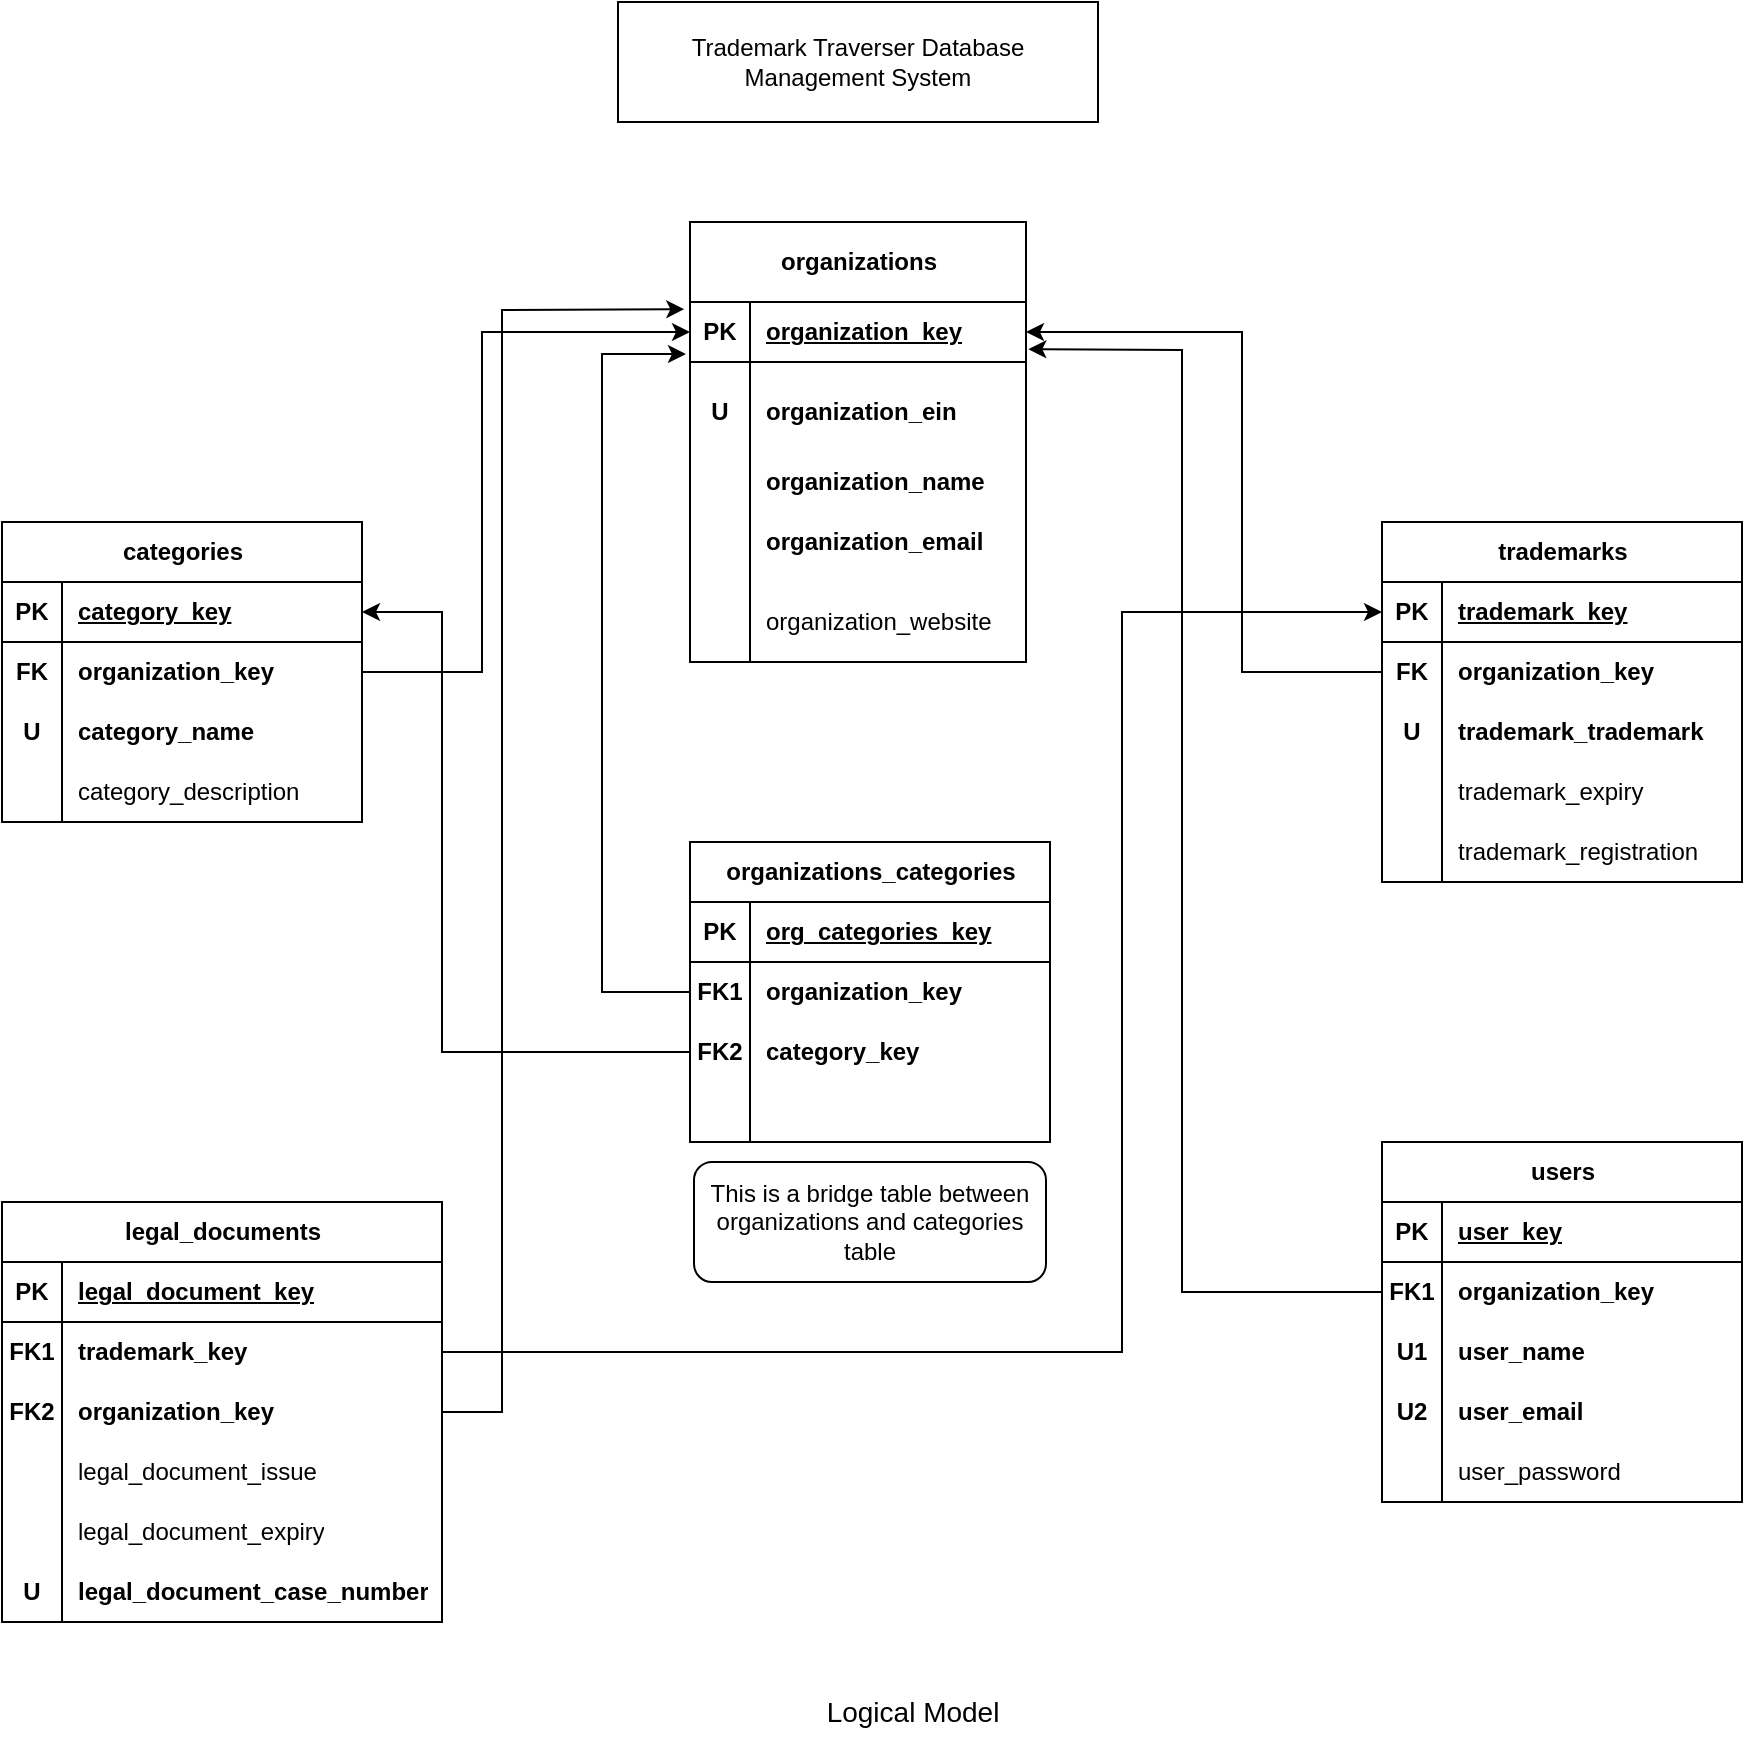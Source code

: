 <mxfile version="27.0.9">
  <diagram id="R2lEEEUBdFMjLlhIrx00" name="Page-1">
    <mxGraphModel dx="1892" dy="1822" grid="1" gridSize="10" guides="1" tooltips="1" connect="1" arrows="1" fold="1" page="1" pageScale="1" pageWidth="850" pageHeight="1100" math="0" shadow="0" extFonts="Permanent Marker^https://fonts.googleapis.com/css?family=Permanent+Marker">
      <root>
        <mxCell id="0" />
        <mxCell id="1" parent="0" />
        <mxCell id="5H9kCyLJGKi7YgLJ6Y4V-3" value="organizations" style="shape=table;startSize=40;container=1;collapsible=1;childLayout=tableLayout;fixedRows=1;rowLines=0;fontStyle=1;align=center;resizeLast=1;html=1;" parent="1" vertex="1">
          <mxGeometry x="294" y="10" width="168" height="220" as="geometry" />
        </mxCell>
        <mxCell id="5H9kCyLJGKi7YgLJ6Y4V-4" value="" style="shape=tableRow;horizontal=0;startSize=0;swimlaneHead=0;swimlaneBody=0;fillColor=none;collapsible=0;dropTarget=0;points=[[0,0.5],[1,0.5]];portConstraint=eastwest;top=0;left=0;right=0;bottom=1;" parent="5H9kCyLJGKi7YgLJ6Y4V-3" vertex="1">
          <mxGeometry y="40" width="168" height="30" as="geometry" />
        </mxCell>
        <mxCell id="5H9kCyLJGKi7YgLJ6Y4V-5" value="PK" style="shape=partialRectangle;connectable=0;fillColor=none;top=0;left=0;bottom=0;right=0;fontStyle=1;overflow=hidden;whiteSpace=wrap;html=1;" parent="5H9kCyLJGKi7YgLJ6Y4V-4" vertex="1">
          <mxGeometry width="30" height="30" as="geometry">
            <mxRectangle width="30" height="30" as="alternateBounds" />
          </mxGeometry>
        </mxCell>
        <mxCell id="5H9kCyLJGKi7YgLJ6Y4V-6" value="organization_key" style="shape=partialRectangle;connectable=0;fillColor=none;top=0;left=0;bottom=0;right=0;align=left;spacingLeft=6;fontStyle=5;overflow=hidden;whiteSpace=wrap;html=1;" parent="5H9kCyLJGKi7YgLJ6Y4V-4" vertex="1">
          <mxGeometry x="30" width="138" height="30" as="geometry">
            <mxRectangle width="138" height="30" as="alternateBounds" />
          </mxGeometry>
        </mxCell>
        <mxCell id="5H9kCyLJGKi7YgLJ6Y4V-7" value="" style="shape=tableRow;horizontal=0;startSize=0;swimlaneHead=0;swimlaneBody=0;fillColor=none;collapsible=0;dropTarget=0;points=[[0,0.5],[1,0.5]];portConstraint=eastwest;top=0;left=0;right=0;bottom=0;" parent="5H9kCyLJGKi7YgLJ6Y4V-3" vertex="1">
          <mxGeometry y="70" width="168" height="50" as="geometry" />
        </mxCell>
        <mxCell id="5H9kCyLJGKi7YgLJ6Y4V-8" value="&lt;b&gt;U&lt;/b&gt;" style="shape=partialRectangle;connectable=0;fillColor=none;top=0;left=0;bottom=0;right=0;editable=1;overflow=hidden;whiteSpace=wrap;html=1;" parent="5H9kCyLJGKi7YgLJ6Y4V-7" vertex="1">
          <mxGeometry width="30" height="50" as="geometry">
            <mxRectangle width="30" height="50" as="alternateBounds" />
          </mxGeometry>
        </mxCell>
        <mxCell id="5H9kCyLJGKi7YgLJ6Y4V-9" value="&lt;b&gt;organization_ein&lt;/b&gt;" style="shape=partialRectangle;connectable=0;fillColor=none;top=0;left=0;bottom=0;right=0;align=left;spacingLeft=6;overflow=hidden;whiteSpace=wrap;html=1;" parent="5H9kCyLJGKi7YgLJ6Y4V-7" vertex="1">
          <mxGeometry x="30" width="138" height="50" as="geometry">
            <mxRectangle width="138" height="50" as="alternateBounds" />
          </mxGeometry>
        </mxCell>
        <mxCell id="5H9kCyLJGKi7YgLJ6Y4V-10" value="" style="shape=tableRow;horizontal=0;startSize=0;swimlaneHead=0;swimlaneBody=0;fillColor=none;collapsible=0;dropTarget=0;points=[[0,0.5],[1,0.5]];portConstraint=eastwest;top=0;left=0;right=0;bottom=0;" parent="5H9kCyLJGKi7YgLJ6Y4V-3" vertex="1">
          <mxGeometry y="120" width="168" height="20" as="geometry" />
        </mxCell>
        <mxCell id="5H9kCyLJGKi7YgLJ6Y4V-11" value="" style="shape=partialRectangle;connectable=0;fillColor=none;top=0;left=0;bottom=0;right=0;editable=1;overflow=hidden;whiteSpace=wrap;html=1;" parent="5H9kCyLJGKi7YgLJ6Y4V-10" vertex="1">
          <mxGeometry width="30" height="20" as="geometry">
            <mxRectangle width="30" height="20" as="alternateBounds" />
          </mxGeometry>
        </mxCell>
        <mxCell id="5H9kCyLJGKi7YgLJ6Y4V-12" value="&lt;b&gt;organization_name&lt;/b&gt;" style="shape=partialRectangle;connectable=0;fillColor=none;top=0;left=0;bottom=0;right=0;align=left;spacingLeft=6;overflow=hidden;whiteSpace=wrap;html=1;" parent="5H9kCyLJGKi7YgLJ6Y4V-10" vertex="1">
          <mxGeometry x="30" width="138" height="20" as="geometry">
            <mxRectangle width="138" height="20" as="alternateBounds" />
          </mxGeometry>
        </mxCell>
        <mxCell id="5H9kCyLJGKi7YgLJ6Y4V-13" value="" style="shape=tableRow;horizontal=0;startSize=0;swimlaneHead=0;swimlaneBody=0;fillColor=none;collapsible=0;dropTarget=0;points=[[0,0.5],[1,0.5]];portConstraint=eastwest;top=0;left=0;right=0;bottom=0;" parent="5H9kCyLJGKi7YgLJ6Y4V-3" vertex="1">
          <mxGeometry y="140" width="168" height="40" as="geometry" />
        </mxCell>
        <mxCell id="5H9kCyLJGKi7YgLJ6Y4V-14" value="" style="shape=partialRectangle;connectable=0;fillColor=none;top=0;left=0;bottom=0;right=0;editable=1;overflow=hidden;whiteSpace=wrap;html=1;" parent="5H9kCyLJGKi7YgLJ6Y4V-13" vertex="1">
          <mxGeometry width="30" height="40" as="geometry">
            <mxRectangle width="30" height="40" as="alternateBounds" />
          </mxGeometry>
        </mxCell>
        <mxCell id="5H9kCyLJGKi7YgLJ6Y4V-15" value="&lt;b&gt;organization_email&lt;/b&gt;" style="shape=partialRectangle;connectable=0;fillColor=none;top=0;left=0;bottom=0;right=0;align=left;spacingLeft=6;overflow=hidden;whiteSpace=wrap;html=1;" parent="5H9kCyLJGKi7YgLJ6Y4V-13" vertex="1">
          <mxGeometry x="30" width="138" height="40" as="geometry">
            <mxRectangle width="138" height="40" as="alternateBounds" />
          </mxGeometry>
        </mxCell>
        <mxCell id="lF0FGt7JmG1cCGGJknE5-15" value="" style="shape=tableRow;horizontal=0;startSize=0;swimlaneHead=0;swimlaneBody=0;fillColor=none;collapsible=0;dropTarget=0;points=[[0,0.5],[1,0.5]];portConstraint=eastwest;top=0;left=0;right=0;bottom=0;" parent="5H9kCyLJGKi7YgLJ6Y4V-3" vertex="1">
          <mxGeometry y="180" width="168" height="40" as="geometry" />
        </mxCell>
        <mxCell id="lF0FGt7JmG1cCGGJknE5-16" value="" style="shape=partialRectangle;connectable=0;fillColor=none;top=0;left=0;bottom=0;right=0;editable=1;overflow=hidden;whiteSpace=wrap;html=1;" parent="lF0FGt7JmG1cCGGJknE5-15" vertex="1">
          <mxGeometry width="30" height="40" as="geometry">
            <mxRectangle width="30" height="40" as="alternateBounds" />
          </mxGeometry>
        </mxCell>
        <mxCell id="lF0FGt7JmG1cCGGJknE5-17" value="organization_website" style="shape=partialRectangle;connectable=0;fillColor=none;top=0;left=0;bottom=0;right=0;align=left;spacingLeft=6;overflow=hidden;whiteSpace=wrap;html=1;" parent="lF0FGt7JmG1cCGGJknE5-15" vertex="1">
          <mxGeometry x="30" width="138" height="40" as="geometry">
            <mxRectangle width="138" height="40" as="alternateBounds" />
          </mxGeometry>
        </mxCell>
        <mxCell id="5H9kCyLJGKi7YgLJ6Y4V-16" value="trademarks" style="shape=table;startSize=30;container=1;collapsible=1;childLayout=tableLayout;fixedRows=1;rowLines=0;fontStyle=1;align=center;resizeLast=1;html=1;" parent="1" vertex="1">
          <mxGeometry x="640" y="160" width="180" height="180" as="geometry" />
        </mxCell>
        <mxCell id="5H9kCyLJGKi7YgLJ6Y4V-17" value="" style="shape=tableRow;horizontal=0;startSize=0;swimlaneHead=0;swimlaneBody=0;fillColor=none;collapsible=0;dropTarget=0;points=[[0,0.5],[1,0.5]];portConstraint=eastwest;top=0;left=0;right=0;bottom=1;" parent="5H9kCyLJGKi7YgLJ6Y4V-16" vertex="1">
          <mxGeometry y="30" width="180" height="30" as="geometry" />
        </mxCell>
        <mxCell id="5H9kCyLJGKi7YgLJ6Y4V-18" value="PK" style="shape=partialRectangle;connectable=0;fillColor=none;top=0;left=0;bottom=0;right=0;fontStyle=1;overflow=hidden;whiteSpace=wrap;html=1;" parent="5H9kCyLJGKi7YgLJ6Y4V-17" vertex="1">
          <mxGeometry width="30" height="30" as="geometry">
            <mxRectangle width="30" height="30" as="alternateBounds" />
          </mxGeometry>
        </mxCell>
        <mxCell id="5H9kCyLJGKi7YgLJ6Y4V-19" value="trademark_key" style="shape=partialRectangle;connectable=0;fillColor=none;top=0;left=0;bottom=0;right=0;align=left;spacingLeft=6;fontStyle=5;overflow=hidden;whiteSpace=wrap;html=1;" parent="5H9kCyLJGKi7YgLJ6Y4V-17" vertex="1">
          <mxGeometry x="30" width="150" height="30" as="geometry">
            <mxRectangle width="150" height="30" as="alternateBounds" />
          </mxGeometry>
        </mxCell>
        <mxCell id="5H9kCyLJGKi7YgLJ6Y4V-20" value="" style="shape=tableRow;horizontal=0;startSize=0;swimlaneHead=0;swimlaneBody=0;fillColor=none;collapsible=0;dropTarget=0;points=[[0,0.5],[1,0.5]];portConstraint=eastwest;top=0;left=0;right=0;bottom=0;" parent="5H9kCyLJGKi7YgLJ6Y4V-16" vertex="1">
          <mxGeometry y="60" width="180" height="30" as="geometry" />
        </mxCell>
        <mxCell id="5H9kCyLJGKi7YgLJ6Y4V-21" value="&lt;b&gt;FK&lt;/b&gt;" style="shape=partialRectangle;connectable=0;fillColor=none;top=0;left=0;bottom=0;right=0;editable=1;overflow=hidden;whiteSpace=wrap;html=1;" parent="5H9kCyLJGKi7YgLJ6Y4V-20" vertex="1">
          <mxGeometry width="30" height="30" as="geometry">
            <mxRectangle width="30" height="30" as="alternateBounds" />
          </mxGeometry>
        </mxCell>
        <mxCell id="5H9kCyLJGKi7YgLJ6Y4V-22" value="&lt;b&gt;organization_key&lt;/b&gt;" style="shape=partialRectangle;connectable=0;fillColor=none;top=0;left=0;bottom=0;right=0;align=left;spacingLeft=6;overflow=hidden;whiteSpace=wrap;html=1;" parent="5H9kCyLJGKi7YgLJ6Y4V-20" vertex="1">
          <mxGeometry x="30" width="150" height="30" as="geometry">
            <mxRectangle width="150" height="30" as="alternateBounds" />
          </mxGeometry>
        </mxCell>
        <mxCell id="5H9kCyLJGKi7YgLJ6Y4V-23" value="" style="shape=tableRow;horizontal=0;startSize=0;swimlaneHead=0;swimlaneBody=0;fillColor=none;collapsible=0;dropTarget=0;points=[[0,0.5],[1,0.5]];portConstraint=eastwest;top=0;left=0;right=0;bottom=0;" parent="5H9kCyLJGKi7YgLJ6Y4V-16" vertex="1">
          <mxGeometry y="90" width="180" height="30" as="geometry" />
        </mxCell>
        <mxCell id="5H9kCyLJGKi7YgLJ6Y4V-24" value="&lt;b&gt;U&lt;/b&gt;" style="shape=partialRectangle;connectable=0;fillColor=none;top=0;left=0;bottom=0;right=0;editable=1;overflow=hidden;whiteSpace=wrap;html=1;" parent="5H9kCyLJGKi7YgLJ6Y4V-23" vertex="1">
          <mxGeometry width="30" height="30" as="geometry">
            <mxRectangle width="30" height="30" as="alternateBounds" />
          </mxGeometry>
        </mxCell>
        <mxCell id="5H9kCyLJGKi7YgLJ6Y4V-25" value="&lt;b&gt;trademark_trademark&lt;/b&gt;" style="shape=partialRectangle;connectable=0;fillColor=none;top=0;left=0;bottom=0;right=0;align=left;spacingLeft=6;overflow=hidden;whiteSpace=wrap;html=1;" parent="5H9kCyLJGKi7YgLJ6Y4V-23" vertex="1">
          <mxGeometry x="30" width="150" height="30" as="geometry">
            <mxRectangle width="150" height="30" as="alternateBounds" />
          </mxGeometry>
        </mxCell>
        <mxCell id="5H9kCyLJGKi7YgLJ6Y4V-26" value="" style="shape=tableRow;horizontal=0;startSize=0;swimlaneHead=0;swimlaneBody=0;fillColor=none;collapsible=0;dropTarget=0;points=[[0,0.5],[1,0.5]];portConstraint=eastwest;top=0;left=0;right=0;bottom=0;" parent="5H9kCyLJGKi7YgLJ6Y4V-16" vertex="1">
          <mxGeometry y="120" width="180" height="30" as="geometry" />
        </mxCell>
        <mxCell id="5H9kCyLJGKi7YgLJ6Y4V-27" value="" style="shape=partialRectangle;connectable=0;fillColor=none;top=0;left=0;bottom=0;right=0;editable=1;overflow=hidden;whiteSpace=wrap;html=1;" parent="5H9kCyLJGKi7YgLJ6Y4V-26" vertex="1">
          <mxGeometry width="30" height="30" as="geometry">
            <mxRectangle width="30" height="30" as="alternateBounds" />
          </mxGeometry>
        </mxCell>
        <mxCell id="5H9kCyLJGKi7YgLJ6Y4V-28" value="trademark_expiry" style="shape=partialRectangle;connectable=0;fillColor=none;top=0;left=0;bottom=0;right=0;align=left;spacingLeft=6;overflow=hidden;whiteSpace=wrap;html=1;" parent="5H9kCyLJGKi7YgLJ6Y4V-26" vertex="1">
          <mxGeometry x="30" width="150" height="30" as="geometry">
            <mxRectangle width="150" height="30" as="alternateBounds" />
          </mxGeometry>
        </mxCell>
        <mxCell id="lF0FGt7JmG1cCGGJknE5-21" value="" style="shape=tableRow;horizontal=0;startSize=0;swimlaneHead=0;swimlaneBody=0;fillColor=none;collapsible=0;dropTarget=0;points=[[0,0.5],[1,0.5]];portConstraint=eastwest;top=0;left=0;right=0;bottom=0;" parent="5H9kCyLJGKi7YgLJ6Y4V-16" vertex="1">
          <mxGeometry y="150" width="180" height="30" as="geometry" />
        </mxCell>
        <mxCell id="lF0FGt7JmG1cCGGJknE5-22" value="" style="shape=partialRectangle;connectable=0;fillColor=none;top=0;left=0;bottom=0;right=0;editable=1;overflow=hidden;whiteSpace=wrap;html=1;" parent="lF0FGt7JmG1cCGGJknE5-21" vertex="1">
          <mxGeometry width="30" height="30" as="geometry">
            <mxRectangle width="30" height="30" as="alternateBounds" />
          </mxGeometry>
        </mxCell>
        <mxCell id="lF0FGt7JmG1cCGGJknE5-23" value="trademark_registration" style="shape=partialRectangle;connectable=0;fillColor=none;top=0;left=0;bottom=0;right=0;align=left;spacingLeft=6;overflow=hidden;whiteSpace=wrap;html=1;" parent="lF0FGt7JmG1cCGGJknE5-21" vertex="1">
          <mxGeometry x="30" width="150" height="30" as="geometry">
            <mxRectangle width="150" height="30" as="alternateBounds" />
          </mxGeometry>
        </mxCell>
        <mxCell id="5H9kCyLJGKi7YgLJ6Y4V-43" value="legal_documents" style="shape=table;startSize=30;container=1;collapsible=1;childLayout=tableLayout;fixedRows=1;rowLines=0;fontStyle=1;align=center;resizeLast=1;html=1;" parent="1" vertex="1">
          <mxGeometry x="-50" y="500" width="220" height="210" as="geometry" />
        </mxCell>
        <mxCell id="5H9kCyLJGKi7YgLJ6Y4V-44" value="" style="shape=tableRow;horizontal=0;startSize=0;swimlaneHead=0;swimlaneBody=0;fillColor=none;collapsible=0;dropTarget=0;points=[[0,0.5],[1,0.5]];portConstraint=eastwest;top=0;left=0;right=0;bottom=1;" parent="5H9kCyLJGKi7YgLJ6Y4V-43" vertex="1">
          <mxGeometry y="30" width="220" height="30" as="geometry" />
        </mxCell>
        <mxCell id="5H9kCyLJGKi7YgLJ6Y4V-45" value="PK" style="shape=partialRectangle;connectable=0;fillColor=none;top=0;left=0;bottom=0;right=0;fontStyle=1;overflow=hidden;whiteSpace=wrap;html=1;" parent="5H9kCyLJGKi7YgLJ6Y4V-44" vertex="1">
          <mxGeometry width="30" height="30" as="geometry">
            <mxRectangle width="30" height="30" as="alternateBounds" />
          </mxGeometry>
        </mxCell>
        <mxCell id="5H9kCyLJGKi7YgLJ6Y4V-46" value="legal_document_key" style="shape=partialRectangle;connectable=0;fillColor=none;top=0;left=0;bottom=0;right=0;align=left;spacingLeft=6;fontStyle=5;overflow=hidden;whiteSpace=wrap;html=1;" parent="5H9kCyLJGKi7YgLJ6Y4V-44" vertex="1">
          <mxGeometry x="30" width="190" height="30" as="geometry">
            <mxRectangle width="190" height="30" as="alternateBounds" />
          </mxGeometry>
        </mxCell>
        <mxCell id="5H9kCyLJGKi7YgLJ6Y4V-47" value="" style="shape=tableRow;horizontal=0;startSize=0;swimlaneHead=0;swimlaneBody=0;fillColor=none;collapsible=0;dropTarget=0;points=[[0,0.5],[1,0.5]];portConstraint=eastwest;top=0;left=0;right=0;bottom=0;" parent="5H9kCyLJGKi7YgLJ6Y4V-43" vertex="1">
          <mxGeometry y="60" width="220" height="30" as="geometry" />
        </mxCell>
        <mxCell id="5H9kCyLJGKi7YgLJ6Y4V-48" value="&lt;b&gt;FK1&lt;/b&gt;" style="shape=partialRectangle;connectable=0;fillColor=none;top=0;left=0;bottom=0;right=0;editable=1;overflow=hidden;whiteSpace=wrap;html=1;" parent="5H9kCyLJGKi7YgLJ6Y4V-47" vertex="1">
          <mxGeometry width="30" height="30" as="geometry">
            <mxRectangle width="30" height="30" as="alternateBounds" />
          </mxGeometry>
        </mxCell>
        <mxCell id="5H9kCyLJGKi7YgLJ6Y4V-49" value="&lt;b&gt;trademark_key&lt;/b&gt;" style="shape=partialRectangle;connectable=0;fillColor=none;top=0;left=0;bottom=0;right=0;align=left;spacingLeft=6;overflow=hidden;whiteSpace=wrap;html=1;" parent="5H9kCyLJGKi7YgLJ6Y4V-47" vertex="1">
          <mxGeometry x="30" width="190" height="30" as="geometry">
            <mxRectangle width="190" height="30" as="alternateBounds" />
          </mxGeometry>
        </mxCell>
        <mxCell id="5H9kCyLJGKi7YgLJ6Y4V-50" value="" style="shape=tableRow;horizontal=0;startSize=0;swimlaneHead=0;swimlaneBody=0;fillColor=none;collapsible=0;dropTarget=0;points=[[0,0.5],[1,0.5]];portConstraint=eastwest;top=0;left=0;right=0;bottom=0;" parent="5H9kCyLJGKi7YgLJ6Y4V-43" vertex="1">
          <mxGeometry y="90" width="220" height="30" as="geometry" />
        </mxCell>
        <mxCell id="5H9kCyLJGKi7YgLJ6Y4V-51" value="&lt;b&gt;FK2&lt;/b&gt;" style="shape=partialRectangle;connectable=0;fillColor=none;top=0;left=0;bottom=0;right=0;editable=1;overflow=hidden;whiteSpace=wrap;html=1;" parent="5H9kCyLJGKi7YgLJ6Y4V-50" vertex="1">
          <mxGeometry width="30" height="30" as="geometry">
            <mxRectangle width="30" height="30" as="alternateBounds" />
          </mxGeometry>
        </mxCell>
        <mxCell id="5H9kCyLJGKi7YgLJ6Y4V-52" value="&lt;b&gt;organization_key&lt;/b&gt;" style="shape=partialRectangle;connectable=0;fillColor=none;top=0;left=0;bottom=0;right=0;align=left;spacingLeft=6;overflow=hidden;whiteSpace=wrap;html=1;" parent="5H9kCyLJGKi7YgLJ6Y4V-50" vertex="1">
          <mxGeometry x="30" width="190" height="30" as="geometry">
            <mxRectangle width="190" height="30" as="alternateBounds" />
          </mxGeometry>
        </mxCell>
        <mxCell id="5H9kCyLJGKi7YgLJ6Y4V-53" value="" style="shape=tableRow;horizontal=0;startSize=0;swimlaneHead=0;swimlaneBody=0;fillColor=none;collapsible=0;dropTarget=0;points=[[0,0.5],[1,0.5]];portConstraint=eastwest;top=0;left=0;right=0;bottom=0;" parent="5H9kCyLJGKi7YgLJ6Y4V-43" vertex="1">
          <mxGeometry y="120" width="220" height="30" as="geometry" />
        </mxCell>
        <mxCell id="5H9kCyLJGKi7YgLJ6Y4V-54" value="" style="shape=partialRectangle;connectable=0;fillColor=none;top=0;left=0;bottom=0;right=0;editable=1;overflow=hidden;whiteSpace=wrap;html=1;" parent="5H9kCyLJGKi7YgLJ6Y4V-53" vertex="1">
          <mxGeometry width="30" height="30" as="geometry">
            <mxRectangle width="30" height="30" as="alternateBounds" />
          </mxGeometry>
        </mxCell>
        <mxCell id="5H9kCyLJGKi7YgLJ6Y4V-55" value="legal_document_issue" style="shape=partialRectangle;connectable=0;fillColor=none;top=0;left=0;bottom=0;right=0;align=left;spacingLeft=6;overflow=hidden;whiteSpace=wrap;html=1;" parent="5H9kCyLJGKi7YgLJ6Y4V-53" vertex="1">
          <mxGeometry x="30" width="190" height="30" as="geometry">
            <mxRectangle width="190" height="30" as="alternateBounds" />
          </mxGeometry>
        </mxCell>
        <mxCell id="6gpKCG759kjYmnY9lO6o-4" value="" style="shape=tableRow;horizontal=0;startSize=0;swimlaneHead=0;swimlaneBody=0;fillColor=none;collapsible=0;dropTarget=0;points=[[0,0.5],[1,0.5]];portConstraint=eastwest;top=0;left=0;right=0;bottom=0;" parent="5H9kCyLJGKi7YgLJ6Y4V-43" vertex="1">
          <mxGeometry y="150" width="220" height="30" as="geometry" />
        </mxCell>
        <mxCell id="6gpKCG759kjYmnY9lO6o-5" value="" style="shape=partialRectangle;connectable=0;fillColor=none;top=0;left=0;bottom=0;right=0;editable=1;overflow=hidden;whiteSpace=wrap;html=1;" parent="6gpKCG759kjYmnY9lO6o-4" vertex="1">
          <mxGeometry width="30" height="30" as="geometry">
            <mxRectangle width="30" height="30" as="alternateBounds" />
          </mxGeometry>
        </mxCell>
        <mxCell id="6gpKCG759kjYmnY9lO6o-6" value="legal_document_expiry" style="shape=partialRectangle;connectable=0;fillColor=none;top=0;left=0;bottom=0;right=0;align=left;spacingLeft=6;overflow=hidden;whiteSpace=wrap;html=1;" parent="6gpKCG759kjYmnY9lO6o-4" vertex="1">
          <mxGeometry x="30" width="190" height="30" as="geometry">
            <mxRectangle width="190" height="30" as="alternateBounds" />
          </mxGeometry>
        </mxCell>
        <mxCell id="lF0FGt7JmG1cCGGJknE5-24" value="" style="shape=tableRow;horizontal=0;startSize=0;swimlaneHead=0;swimlaneBody=0;fillColor=none;collapsible=0;dropTarget=0;points=[[0,0.5],[1,0.5]];portConstraint=eastwest;top=0;left=0;right=0;bottom=0;" parent="5H9kCyLJGKi7YgLJ6Y4V-43" vertex="1">
          <mxGeometry y="180" width="220" height="30" as="geometry" />
        </mxCell>
        <mxCell id="lF0FGt7JmG1cCGGJknE5-25" value="U" style="shape=partialRectangle;connectable=0;fillColor=none;top=0;left=0;bottom=0;right=0;editable=1;overflow=hidden;whiteSpace=wrap;html=1;fontStyle=1" parent="lF0FGt7JmG1cCGGJknE5-24" vertex="1">
          <mxGeometry width="30" height="30" as="geometry">
            <mxRectangle width="30" height="30" as="alternateBounds" />
          </mxGeometry>
        </mxCell>
        <mxCell id="lF0FGt7JmG1cCGGJknE5-26" value="&lt;b&gt;legal_document_case_number&lt;/b&gt;" style="shape=partialRectangle;connectable=0;fillColor=none;top=0;left=0;bottom=0;right=0;align=left;spacingLeft=6;overflow=hidden;whiteSpace=wrap;html=1;" parent="lF0FGt7JmG1cCGGJknE5-24" vertex="1">
          <mxGeometry x="30" width="190" height="30" as="geometry">
            <mxRectangle width="190" height="30" as="alternateBounds" />
          </mxGeometry>
        </mxCell>
        <mxCell id="6gpKCG759kjYmnY9lO6o-7" value="categories" style="shape=table;startSize=30;container=1;collapsible=1;childLayout=tableLayout;fixedRows=1;rowLines=0;fontStyle=1;align=center;resizeLast=1;html=1;" parent="1" vertex="1">
          <mxGeometry x="-50" y="160" width="180" height="150" as="geometry" />
        </mxCell>
        <mxCell id="6gpKCG759kjYmnY9lO6o-8" value="" style="shape=tableRow;horizontal=0;startSize=0;swimlaneHead=0;swimlaneBody=0;fillColor=none;collapsible=0;dropTarget=0;points=[[0,0.5],[1,0.5]];portConstraint=eastwest;top=0;left=0;right=0;bottom=1;" parent="6gpKCG759kjYmnY9lO6o-7" vertex="1">
          <mxGeometry y="30" width="180" height="30" as="geometry" />
        </mxCell>
        <mxCell id="6gpKCG759kjYmnY9lO6o-9" value="PK" style="shape=partialRectangle;connectable=0;fillColor=none;top=0;left=0;bottom=0;right=0;fontStyle=1;overflow=hidden;whiteSpace=wrap;html=1;" parent="6gpKCG759kjYmnY9lO6o-8" vertex="1">
          <mxGeometry width="30" height="30" as="geometry">
            <mxRectangle width="30" height="30" as="alternateBounds" />
          </mxGeometry>
        </mxCell>
        <mxCell id="6gpKCG759kjYmnY9lO6o-10" value="category_key" style="shape=partialRectangle;connectable=0;fillColor=none;top=0;left=0;bottom=0;right=0;align=left;spacingLeft=6;fontStyle=5;overflow=hidden;whiteSpace=wrap;html=1;" parent="6gpKCG759kjYmnY9lO6o-8" vertex="1">
          <mxGeometry x="30" width="150" height="30" as="geometry">
            <mxRectangle width="150" height="30" as="alternateBounds" />
          </mxGeometry>
        </mxCell>
        <mxCell id="6gpKCG759kjYmnY9lO6o-11" value="" style="shape=tableRow;horizontal=0;startSize=0;swimlaneHead=0;swimlaneBody=0;fillColor=none;collapsible=0;dropTarget=0;points=[[0,0.5],[1,0.5]];portConstraint=eastwest;top=0;left=0;right=0;bottom=0;" parent="6gpKCG759kjYmnY9lO6o-7" vertex="1">
          <mxGeometry y="60" width="180" height="30" as="geometry" />
        </mxCell>
        <mxCell id="6gpKCG759kjYmnY9lO6o-12" value="&lt;b&gt;FK&lt;/b&gt;" style="shape=partialRectangle;connectable=0;fillColor=none;top=0;left=0;bottom=0;right=0;editable=1;overflow=hidden;whiteSpace=wrap;html=1;" parent="6gpKCG759kjYmnY9lO6o-11" vertex="1">
          <mxGeometry width="30" height="30" as="geometry">
            <mxRectangle width="30" height="30" as="alternateBounds" />
          </mxGeometry>
        </mxCell>
        <mxCell id="6gpKCG759kjYmnY9lO6o-13" value="&lt;b&gt;organization_key&lt;/b&gt;" style="shape=partialRectangle;connectable=0;fillColor=none;top=0;left=0;bottom=0;right=0;align=left;spacingLeft=6;overflow=hidden;whiteSpace=wrap;html=1;" parent="6gpKCG759kjYmnY9lO6o-11" vertex="1">
          <mxGeometry x="30" width="150" height="30" as="geometry">
            <mxRectangle width="150" height="30" as="alternateBounds" />
          </mxGeometry>
        </mxCell>
        <mxCell id="6gpKCG759kjYmnY9lO6o-14" value="" style="shape=tableRow;horizontal=0;startSize=0;swimlaneHead=0;swimlaneBody=0;fillColor=none;collapsible=0;dropTarget=0;points=[[0,0.5],[1,0.5]];portConstraint=eastwest;top=0;left=0;right=0;bottom=0;" parent="6gpKCG759kjYmnY9lO6o-7" vertex="1">
          <mxGeometry y="90" width="180" height="30" as="geometry" />
        </mxCell>
        <mxCell id="6gpKCG759kjYmnY9lO6o-15" value="&lt;b&gt;U&lt;/b&gt;" style="shape=partialRectangle;connectable=0;fillColor=none;top=0;left=0;bottom=0;right=0;editable=1;overflow=hidden;whiteSpace=wrap;html=1;" parent="6gpKCG759kjYmnY9lO6o-14" vertex="1">
          <mxGeometry width="30" height="30" as="geometry">
            <mxRectangle width="30" height="30" as="alternateBounds" />
          </mxGeometry>
        </mxCell>
        <mxCell id="6gpKCG759kjYmnY9lO6o-16" value="&lt;b&gt;category_name&lt;/b&gt;" style="shape=partialRectangle;connectable=0;fillColor=none;top=0;left=0;bottom=0;right=0;align=left;spacingLeft=6;overflow=hidden;whiteSpace=wrap;html=1;" parent="6gpKCG759kjYmnY9lO6o-14" vertex="1">
          <mxGeometry x="30" width="150" height="30" as="geometry">
            <mxRectangle width="150" height="30" as="alternateBounds" />
          </mxGeometry>
        </mxCell>
        <mxCell id="6gpKCG759kjYmnY9lO6o-17" value="" style="shape=tableRow;horizontal=0;startSize=0;swimlaneHead=0;swimlaneBody=0;fillColor=none;collapsible=0;dropTarget=0;points=[[0,0.5],[1,0.5]];portConstraint=eastwest;top=0;left=0;right=0;bottom=0;" parent="6gpKCG759kjYmnY9lO6o-7" vertex="1">
          <mxGeometry y="120" width="180" height="30" as="geometry" />
        </mxCell>
        <mxCell id="6gpKCG759kjYmnY9lO6o-18" value="" style="shape=partialRectangle;connectable=0;fillColor=none;top=0;left=0;bottom=0;right=0;editable=1;overflow=hidden;whiteSpace=wrap;html=1;" parent="6gpKCG759kjYmnY9lO6o-17" vertex="1">
          <mxGeometry width="30" height="30" as="geometry">
            <mxRectangle width="30" height="30" as="alternateBounds" />
          </mxGeometry>
        </mxCell>
        <mxCell id="6gpKCG759kjYmnY9lO6o-19" value="category_description" style="shape=partialRectangle;connectable=0;fillColor=none;top=0;left=0;bottom=0;right=0;align=left;spacingLeft=6;overflow=hidden;whiteSpace=wrap;html=1;" parent="6gpKCG759kjYmnY9lO6o-17" vertex="1">
          <mxGeometry x="30" width="150" height="30" as="geometry">
            <mxRectangle width="150" height="30" as="alternateBounds" />
          </mxGeometry>
        </mxCell>
        <mxCell id="6gpKCG759kjYmnY9lO6o-20" value="users" style="shape=table;startSize=30;container=1;collapsible=1;childLayout=tableLayout;fixedRows=1;rowLines=0;fontStyle=1;align=center;resizeLast=1;html=1;" parent="1" vertex="1">
          <mxGeometry x="640" y="470" width="180" height="180" as="geometry" />
        </mxCell>
        <mxCell id="6gpKCG759kjYmnY9lO6o-21" value="" style="shape=tableRow;horizontal=0;startSize=0;swimlaneHead=0;swimlaneBody=0;fillColor=none;collapsible=0;dropTarget=0;points=[[0,0.5],[1,0.5]];portConstraint=eastwest;top=0;left=0;right=0;bottom=1;" parent="6gpKCG759kjYmnY9lO6o-20" vertex="1">
          <mxGeometry y="30" width="180" height="30" as="geometry" />
        </mxCell>
        <mxCell id="6gpKCG759kjYmnY9lO6o-22" value="PK" style="shape=partialRectangle;connectable=0;fillColor=none;top=0;left=0;bottom=0;right=0;fontStyle=1;overflow=hidden;whiteSpace=wrap;html=1;" parent="6gpKCG759kjYmnY9lO6o-21" vertex="1">
          <mxGeometry width="30" height="30" as="geometry">
            <mxRectangle width="30" height="30" as="alternateBounds" />
          </mxGeometry>
        </mxCell>
        <mxCell id="6gpKCG759kjYmnY9lO6o-23" value="user_key" style="shape=partialRectangle;connectable=0;fillColor=none;top=0;left=0;bottom=0;right=0;align=left;spacingLeft=6;fontStyle=5;overflow=hidden;whiteSpace=wrap;html=1;" parent="6gpKCG759kjYmnY9lO6o-21" vertex="1">
          <mxGeometry x="30" width="150" height="30" as="geometry">
            <mxRectangle width="150" height="30" as="alternateBounds" />
          </mxGeometry>
        </mxCell>
        <mxCell id="6gpKCG759kjYmnY9lO6o-24" value="" style="shape=tableRow;horizontal=0;startSize=0;swimlaneHead=0;swimlaneBody=0;fillColor=none;collapsible=0;dropTarget=0;points=[[0,0.5],[1,0.5]];portConstraint=eastwest;top=0;left=0;right=0;bottom=0;" parent="6gpKCG759kjYmnY9lO6o-20" vertex="1">
          <mxGeometry y="60" width="180" height="30" as="geometry" />
        </mxCell>
        <mxCell id="6gpKCG759kjYmnY9lO6o-25" value="&lt;b&gt;FK1&lt;/b&gt;" style="shape=partialRectangle;connectable=0;fillColor=none;top=0;left=0;bottom=0;right=0;editable=1;overflow=hidden;whiteSpace=wrap;html=1;" parent="6gpKCG759kjYmnY9lO6o-24" vertex="1">
          <mxGeometry width="30" height="30" as="geometry">
            <mxRectangle width="30" height="30" as="alternateBounds" />
          </mxGeometry>
        </mxCell>
        <mxCell id="6gpKCG759kjYmnY9lO6o-26" value="&lt;b&gt;organization_key&lt;/b&gt;" style="shape=partialRectangle;connectable=0;fillColor=none;top=0;left=0;bottom=0;right=0;align=left;spacingLeft=6;overflow=hidden;whiteSpace=wrap;html=1;" parent="6gpKCG759kjYmnY9lO6o-24" vertex="1">
          <mxGeometry x="30" width="150" height="30" as="geometry">
            <mxRectangle width="150" height="30" as="alternateBounds" />
          </mxGeometry>
        </mxCell>
        <mxCell id="6gpKCG759kjYmnY9lO6o-27" value="" style="shape=tableRow;horizontal=0;startSize=0;swimlaneHead=0;swimlaneBody=0;fillColor=none;collapsible=0;dropTarget=0;points=[[0,0.5],[1,0.5]];portConstraint=eastwest;top=0;left=0;right=0;bottom=0;" parent="6gpKCG759kjYmnY9lO6o-20" vertex="1">
          <mxGeometry y="90" width="180" height="30" as="geometry" />
        </mxCell>
        <mxCell id="6gpKCG759kjYmnY9lO6o-28" value="U1" style="shape=partialRectangle;connectable=0;fillColor=none;top=0;left=0;bottom=0;right=0;editable=1;overflow=hidden;whiteSpace=wrap;html=1;fontStyle=1" parent="6gpKCG759kjYmnY9lO6o-27" vertex="1">
          <mxGeometry width="30" height="30" as="geometry">
            <mxRectangle width="30" height="30" as="alternateBounds" />
          </mxGeometry>
        </mxCell>
        <mxCell id="6gpKCG759kjYmnY9lO6o-29" value="&lt;b&gt;user_name&lt;/b&gt;" style="shape=partialRectangle;connectable=0;fillColor=none;top=0;left=0;bottom=0;right=0;align=left;spacingLeft=6;overflow=hidden;whiteSpace=wrap;html=1;" parent="6gpKCG759kjYmnY9lO6o-27" vertex="1">
          <mxGeometry x="30" width="150" height="30" as="geometry">
            <mxRectangle width="150" height="30" as="alternateBounds" />
          </mxGeometry>
        </mxCell>
        <mxCell id="6gpKCG759kjYmnY9lO6o-30" value="" style="shape=tableRow;horizontal=0;startSize=0;swimlaneHead=0;swimlaneBody=0;fillColor=none;collapsible=0;dropTarget=0;points=[[0,0.5],[1,0.5]];portConstraint=eastwest;top=0;left=0;right=0;bottom=0;" parent="6gpKCG759kjYmnY9lO6o-20" vertex="1">
          <mxGeometry y="120" width="180" height="30" as="geometry" />
        </mxCell>
        <mxCell id="6gpKCG759kjYmnY9lO6o-31" value="U2" style="shape=partialRectangle;connectable=0;fillColor=none;top=0;left=0;bottom=0;right=0;editable=1;overflow=hidden;whiteSpace=wrap;html=1;fontStyle=1" parent="6gpKCG759kjYmnY9lO6o-30" vertex="1">
          <mxGeometry width="30" height="30" as="geometry">
            <mxRectangle width="30" height="30" as="alternateBounds" />
          </mxGeometry>
        </mxCell>
        <mxCell id="6gpKCG759kjYmnY9lO6o-32" value="&lt;b&gt;user_email&lt;/b&gt;" style="shape=partialRectangle;connectable=0;fillColor=none;top=0;left=0;bottom=0;right=0;align=left;spacingLeft=6;overflow=hidden;whiteSpace=wrap;html=1;" parent="6gpKCG759kjYmnY9lO6o-30" vertex="1">
          <mxGeometry x="30" width="150" height="30" as="geometry">
            <mxRectangle width="150" height="30" as="alternateBounds" />
          </mxGeometry>
        </mxCell>
        <mxCell id="6gpKCG759kjYmnY9lO6o-33" value="" style="shape=tableRow;horizontal=0;startSize=0;swimlaneHead=0;swimlaneBody=0;fillColor=none;collapsible=0;dropTarget=0;points=[[0,0.5],[1,0.5]];portConstraint=eastwest;top=0;left=0;right=0;bottom=0;" parent="6gpKCG759kjYmnY9lO6o-20" vertex="1">
          <mxGeometry y="150" width="180" height="30" as="geometry" />
        </mxCell>
        <mxCell id="6gpKCG759kjYmnY9lO6o-34" value="" style="shape=partialRectangle;connectable=0;fillColor=none;top=0;left=0;bottom=0;right=0;editable=1;overflow=hidden;whiteSpace=wrap;html=1;" parent="6gpKCG759kjYmnY9lO6o-33" vertex="1">
          <mxGeometry width="30" height="30" as="geometry">
            <mxRectangle width="30" height="30" as="alternateBounds" />
          </mxGeometry>
        </mxCell>
        <mxCell id="6gpKCG759kjYmnY9lO6o-35" value="user_password" style="shape=partialRectangle;connectable=0;fillColor=none;top=0;left=0;bottom=0;right=0;align=left;spacingLeft=6;overflow=hidden;whiteSpace=wrap;html=1;" parent="6gpKCG759kjYmnY9lO6o-33" vertex="1">
          <mxGeometry x="30" width="150" height="30" as="geometry">
            <mxRectangle width="150" height="30" as="alternateBounds" />
          </mxGeometry>
        </mxCell>
        <mxCell id="6gpKCG759kjYmnY9lO6o-44" value="&lt;font style=&quot;font-size: 14px;&quot;&gt;Logical Model&lt;/font&gt;" style="text;html=1;align=center;verticalAlign=middle;resizable=0;points=[];autosize=1;strokeColor=none;fillColor=none;" parent="1" vertex="1">
          <mxGeometry x="350" y="740" width="110" height="30" as="geometry" />
        </mxCell>
        <mxCell id="lF0FGt7JmG1cCGGJknE5-1" value="organizations_categories" style="shape=table;startSize=30;container=1;collapsible=1;childLayout=tableLayout;fixedRows=1;rowLines=0;fontStyle=1;align=center;resizeLast=1;html=1;" parent="1" vertex="1">
          <mxGeometry x="294" y="320" width="180" height="150" as="geometry" />
        </mxCell>
        <mxCell id="lF0FGt7JmG1cCGGJknE5-2" value="" style="shape=tableRow;horizontal=0;startSize=0;swimlaneHead=0;swimlaneBody=0;fillColor=none;collapsible=0;dropTarget=0;points=[[0,0.5],[1,0.5]];portConstraint=eastwest;top=0;left=0;right=0;bottom=1;" parent="lF0FGt7JmG1cCGGJknE5-1" vertex="1">
          <mxGeometry y="30" width="180" height="30" as="geometry" />
        </mxCell>
        <mxCell id="lF0FGt7JmG1cCGGJknE5-3" value="PK" style="shape=partialRectangle;connectable=0;fillColor=none;top=0;left=0;bottom=0;right=0;fontStyle=1;overflow=hidden;whiteSpace=wrap;html=1;" parent="lF0FGt7JmG1cCGGJknE5-2" vertex="1">
          <mxGeometry width="30" height="30" as="geometry">
            <mxRectangle width="30" height="30" as="alternateBounds" />
          </mxGeometry>
        </mxCell>
        <mxCell id="lF0FGt7JmG1cCGGJknE5-4" value="org_categories_key" style="shape=partialRectangle;connectable=0;fillColor=none;top=0;left=0;bottom=0;right=0;align=left;spacingLeft=6;fontStyle=5;overflow=hidden;whiteSpace=wrap;html=1;" parent="lF0FGt7JmG1cCGGJknE5-2" vertex="1">
          <mxGeometry x="30" width="150" height="30" as="geometry">
            <mxRectangle width="150" height="30" as="alternateBounds" />
          </mxGeometry>
        </mxCell>
        <mxCell id="lF0FGt7JmG1cCGGJknE5-5" value="" style="shape=tableRow;horizontal=0;startSize=0;swimlaneHead=0;swimlaneBody=0;fillColor=none;collapsible=0;dropTarget=0;points=[[0,0.5],[1,0.5]];portConstraint=eastwest;top=0;left=0;right=0;bottom=0;" parent="lF0FGt7JmG1cCGGJknE5-1" vertex="1">
          <mxGeometry y="60" width="180" height="30" as="geometry" />
        </mxCell>
        <mxCell id="lF0FGt7JmG1cCGGJknE5-6" value="&lt;b&gt;FK1&lt;/b&gt;" style="shape=partialRectangle;connectable=0;fillColor=none;top=0;left=0;bottom=0;right=0;editable=1;overflow=hidden;whiteSpace=wrap;html=1;" parent="lF0FGt7JmG1cCGGJknE5-5" vertex="1">
          <mxGeometry width="30" height="30" as="geometry">
            <mxRectangle width="30" height="30" as="alternateBounds" />
          </mxGeometry>
        </mxCell>
        <mxCell id="lF0FGt7JmG1cCGGJknE5-7" value="&lt;b&gt;organization_key&lt;/b&gt;" style="shape=partialRectangle;connectable=0;fillColor=none;top=0;left=0;bottom=0;right=0;align=left;spacingLeft=6;overflow=hidden;whiteSpace=wrap;html=1;" parent="lF0FGt7JmG1cCGGJknE5-5" vertex="1">
          <mxGeometry x="30" width="150" height="30" as="geometry">
            <mxRectangle width="150" height="30" as="alternateBounds" />
          </mxGeometry>
        </mxCell>
        <mxCell id="lF0FGt7JmG1cCGGJknE5-8" value="" style="shape=tableRow;horizontal=0;startSize=0;swimlaneHead=0;swimlaneBody=0;fillColor=none;collapsible=0;dropTarget=0;points=[[0,0.5],[1,0.5]];portConstraint=eastwest;top=0;left=0;right=0;bottom=0;" parent="lF0FGt7JmG1cCGGJknE5-1" vertex="1">
          <mxGeometry y="90" width="180" height="30" as="geometry" />
        </mxCell>
        <mxCell id="lF0FGt7JmG1cCGGJknE5-9" value="&lt;b&gt;FK2&lt;/b&gt;" style="shape=partialRectangle;connectable=0;fillColor=none;top=0;left=0;bottom=0;right=0;editable=1;overflow=hidden;whiteSpace=wrap;html=1;" parent="lF0FGt7JmG1cCGGJknE5-8" vertex="1">
          <mxGeometry width="30" height="30" as="geometry">
            <mxRectangle width="30" height="30" as="alternateBounds" />
          </mxGeometry>
        </mxCell>
        <mxCell id="lF0FGt7JmG1cCGGJknE5-10" value="&lt;b&gt;category_key&lt;/b&gt;" style="shape=partialRectangle;connectable=0;fillColor=none;top=0;left=0;bottom=0;right=0;align=left;spacingLeft=6;overflow=hidden;whiteSpace=wrap;html=1;" parent="lF0FGt7JmG1cCGGJknE5-8" vertex="1">
          <mxGeometry x="30" width="150" height="30" as="geometry">
            <mxRectangle width="150" height="30" as="alternateBounds" />
          </mxGeometry>
        </mxCell>
        <mxCell id="lF0FGt7JmG1cCGGJknE5-11" value="" style="shape=tableRow;horizontal=0;startSize=0;swimlaneHead=0;swimlaneBody=0;fillColor=none;collapsible=0;dropTarget=0;points=[[0,0.5],[1,0.5]];portConstraint=eastwest;top=0;left=0;right=0;bottom=0;" parent="lF0FGt7JmG1cCGGJknE5-1" vertex="1">
          <mxGeometry y="120" width="180" height="30" as="geometry" />
        </mxCell>
        <mxCell id="lF0FGt7JmG1cCGGJknE5-12" value="" style="shape=partialRectangle;connectable=0;fillColor=none;top=0;left=0;bottom=0;right=0;editable=1;overflow=hidden;whiteSpace=wrap;html=1;" parent="lF0FGt7JmG1cCGGJknE5-11" vertex="1">
          <mxGeometry width="30" height="30" as="geometry">
            <mxRectangle width="30" height="30" as="alternateBounds" />
          </mxGeometry>
        </mxCell>
        <mxCell id="lF0FGt7JmG1cCGGJknE5-13" value="" style="shape=partialRectangle;connectable=0;fillColor=none;top=0;left=0;bottom=0;right=0;align=left;spacingLeft=6;overflow=hidden;whiteSpace=wrap;html=1;" parent="lF0FGt7JmG1cCGGJknE5-11" vertex="1">
          <mxGeometry x="30" width="150" height="30" as="geometry">
            <mxRectangle width="150" height="30" as="alternateBounds" />
          </mxGeometry>
        </mxCell>
        <mxCell id="lF0FGt7JmG1cCGGJknE5-27" value="" style="endArrow=classic;html=1;rounded=0;entryX=0;entryY=0.5;entryDx=0;entryDy=0;exitX=1;exitY=0.5;exitDx=0;exitDy=0;" parent="1" source="6gpKCG759kjYmnY9lO6o-11" target="5H9kCyLJGKi7YgLJ6Y4V-4" edge="1">
          <mxGeometry width="50" height="50" relative="1" as="geometry">
            <mxPoint x="180" y="170" as="sourcePoint" />
            <mxPoint x="450" y="350" as="targetPoint" />
            <Array as="points">
              <mxPoint x="190" y="235" />
              <mxPoint x="190" y="65" />
            </Array>
          </mxGeometry>
        </mxCell>
        <mxCell id="lF0FGt7JmG1cCGGJknE5-28" value="" style="endArrow=classic;html=1;rounded=0;entryX=1;entryY=0.5;entryDx=0;entryDy=0;exitX=0;exitY=0.5;exitDx=0;exitDy=0;" parent="1" source="5H9kCyLJGKi7YgLJ6Y4V-20" target="5H9kCyLJGKi7YgLJ6Y4V-4" edge="1">
          <mxGeometry width="50" height="50" relative="1" as="geometry">
            <mxPoint x="400" y="400" as="sourcePoint" />
            <mxPoint x="450" y="350" as="targetPoint" />
            <Array as="points">
              <mxPoint x="570" y="235" />
              <mxPoint x="570" y="65" />
            </Array>
          </mxGeometry>
        </mxCell>
        <mxCell id="lF0FGt7JmG1cCGGJknE5-29" value="" style="endArrow=classic;html=1;rounded=0;entryX=-0.012;entryY=-0.08;entryDx=0;entryDy=0;entryPerimeter=0;exitX=0;exitY=0.5;exitDx=0;exitDy=0;" parent="1" source="lF0FGt7JmG1cCGGJknE5-5" target="5H9kCyLJGKi7YgLJ6Y4V-7" edge="1">
          <mxGeometry width="50" height="50" relative="1" as="geometry">
            <mxPoint x="400" y="400" as="sourcePoint" />
            <mxPoint x="450" y="350" as="targetPoint" />
            <Array as="points">
              <mxPoint x="250" y="395" />
              <mxPoint x="250" y="76" />
            </Array>
          </mxGeometry>
        </mxCell>
        <mxCell id="lF0FGt7JmG1cCGGJknE5-30" value="" style="endArrow=classic;html=1;rounded=0;entryX=1;entryY=0.5;entryDx=0;entryDy=0;exitX=0;exitY=0.5;exitDx=0;exitDy=0;" parent="1" source="lF0FGt7JmG1cCGGJknE5-8" target="6gpKCG759kjYmnY9lO6o-8" edge="1">
          <mxGeometry width="50" height="50" relative="1" as="geometry">
            <mxPoint x="290" y="420" as="sourcePoint" />
            <mxPoint x="450" y="350" as="targetPoint" />
            <Array as="points">
              <mxPoint x="170" y="425" />
              <mxPoint x="170" y="205" />
            </Array>
          </mxGeometry>
        </mxCell>
        <mxCell id="lF0FGt7JmG1cCGGJknE5-31" value="" style="endArrow=classic;html=1;rounded=0;entryX=1.007;entryY=0.787;entryDx=0;entryDy=0;entryPerimeter=0;exitX=0;exitY=0.5;exitDx=0;exitDy=0;" parent="1" source="6gpKCG759kjYmnY9lO6o-24" target="5H9kCyLJGKi7YgLJ6Y4V-4" edge="1">
          <mxGeometry width="50" height="50" relative="1" as="geometry">
            <mxPoint x="400" y="400" as="sourcePoint" />
            <mxPoint x="450" y="350" as="targetPoint" />
            <Array as="points">
              <mxPoint x="540" y="545" />
              <mxPoint x="540" y="74" />
            </Array>
          </mxGeometry>
        </mxCell>
        <mxCell id="lF0FGt7JmG1cCGGJknE5-32" value="" style="endArrow=classic;html=1;rounded=0;exitX=1;exitY=0.5;exitDx=0;exitDy=0;entryX=0;entryY=0.5;entryDx=0;entryDy=0;" parent="1" source="5H9kCyLJGKi7YgLJ6Y4V-47" target="5H9kCyLJGKi7YgLJ6Y4V-17" edge="1">
          <mxGeometry width="50" height="50" relative="1" as="geometry">
            <mxPoint x="400" y="400" as="sourcePoint" />
            <mxPoint x="450" y="350" as="targetPoint" />
            <Array as="points">
              <mxPoint x="510" y="575" />
              <mxPoint x="510" y="205" />
            </Array>
          </mxGeometry>
        </mxCell>
        <mxCell id="lF0FGt7JmG1cCGGJknE5-33" value="" style="endArrow=classic;html=1;rounded=0;exitX=1;exitY=0.5;exitDx=0;exitDy=0;entryX=-0.017;entryY=0.12;entryDx=0;entryDy=0;entryPerimeter=0;" parent="1" source="5H9kCyLJGKi7YgLJ6Y4V-50" target="5H9kCyLJGKi7YgLJ6Y4V-4" edge="1">
          <mxGeometry width="50" height="50" relative="1" as="geometry">
            <mxPoint x="400" y="400" as="sourcePoint" />
            <mxPoint x="450" y="350" as="targetPoint" />
            <Array as="points">
              <mxPoint x="200" y="605" />
              <mxPoint x="200" y="54" />
            </Array>
          </mxGeometry>
        </mxCell>
        <mxCell id="TlIBwybCYikz7l8ORi6B-1" value="Trademark Traverser Database Management System" style="rounded=0;whiteSpace=wrap;html=1;" parent="1" vertex="1">
          <mxGeometry x="258" y="-100" width="240" height="60" as="geometry" />
        </mxCell>
        <mxCell id="TlIBwybCYikz7l8ORi6B-2" value="This is a bridge table between organizations and categories table" style="rounded=1;whiteSpace=wrap;html=1;" parent="1" vertex="1">
          <mxGeometry x="296" y="480" width="176" height="60" as="geometry" />
        </mxCell>
      </root>
    </mxGraphModel>
  </diagram>
</mxfile>
